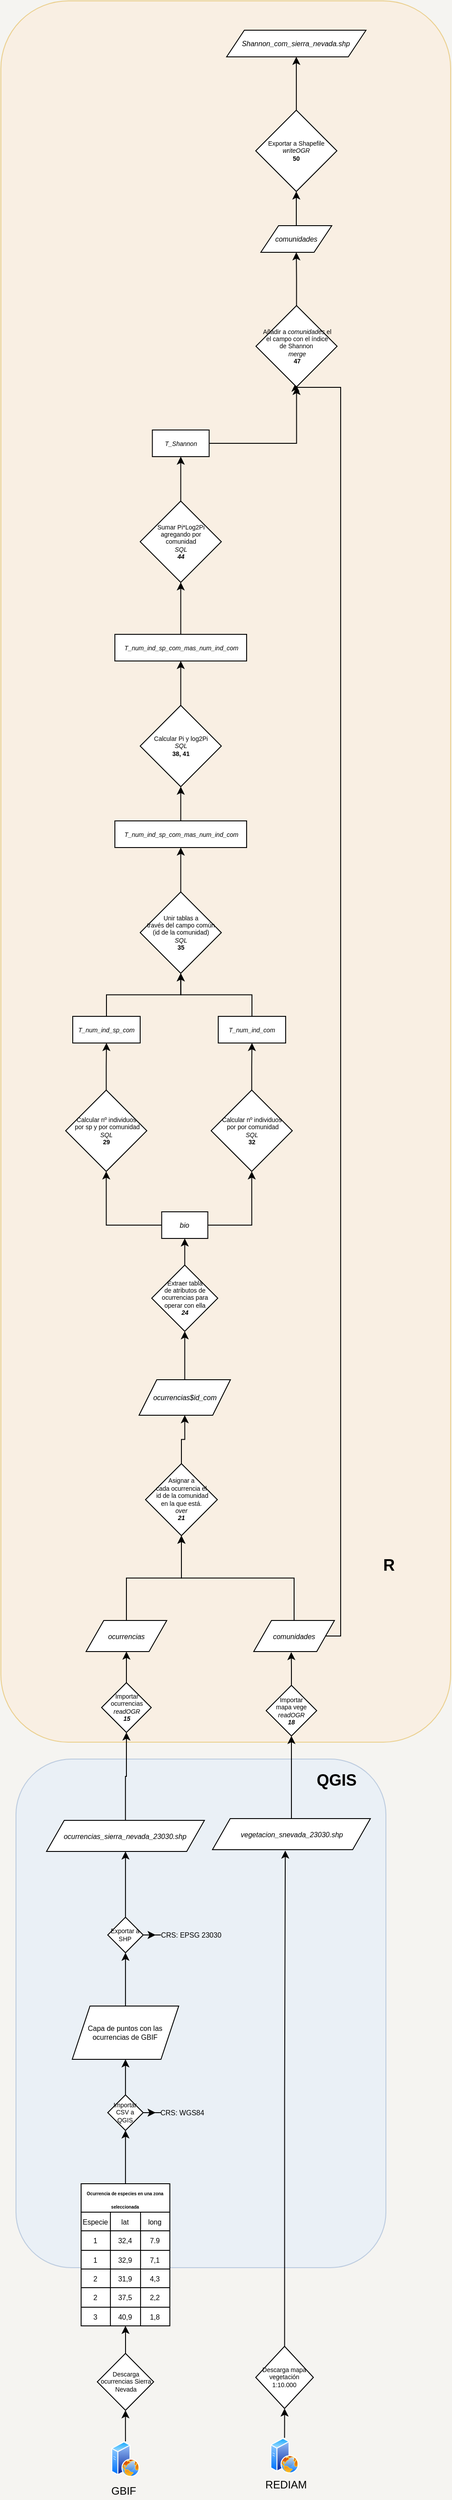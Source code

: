 <mxfile version="15.4.0" type="device"><diagram id="Jit6ATI7Qt1ZiND9DbnM" name="Page-1"><mxGraphModel dx="2600" dy="4480" grid="0" gridSize="10" guides="1" tooltips="1" connect="1" arrows="1" fold="1" page="0" pageScale="1" pageWidth="827" pageHeight="1169" background="#F5F4F1" math="0" shadow="0"><root><mxCell id="0"/><mxCell id="1" parent="0"/><mxCell id="W3SlVdfrZyyok9W8B5x4-67" value="" style="rounded=1;whiteSpace=wrap;html=1;fontSize=8;opacity=40;fillColor=#dae8fc;strokeColor=#6c8ebf;" parent="1" vertex="1"><mxGeometry x="1174" y="-4" width="417" height="572.5" as="geometry"/></mxCell><mxCell id="W3SlVdfrZyyok9W8B5x4-66" value="" style="rounded=1;whiteSpace=wrap;html=1;fontSize=8;fillColor=#ffe6cc;strokeColor=#d79b00;opacity=40;" parent="1" vertex="1"><mxGeometry x="1157" y="-1983" width="507" height="1960" as="geometry"/></mxCell><mxCell id="2_f8lwy6tJqQZ87SBYRz-4" style="edgeStyle=orthogonalEdgeStyle;rounded=0;orthogonalLoop=1;jettySize=auto;html=1;entryX=0.5;entryY=1;entryDx=0;entryDy=0;fontSize=7;" parent="1" source="2_f8lwy6tJqQZ87SBYRz-5" target="2_f8lwy6tJqQZ87SBYRz-7" edge="1"><mxGeometry relative="1" as="geometry"/></mxCell><mxCell id="2_f8lwy6tJqQZ87SBYRz-5" value="" style="aspect=fixed;perimeter=ellipsePerimeter;html=1;align=center;shadow=0;dashed=0;spacingTop=3;image;image=img/lib/active_directory/web_server.svg;fontSize=7;" parent="1" vertex="1"><mxGeometry x="1281.44" y="764" width="32" height="40" as="geometry"/></mxCell><mxCell id="2_f8lwy6tJqQZ87SBYRz-75" style="edgeStyle=orthogonalEdgeStyle;rounded=0;orthogonalLoop=1;jettySize=auto;html=1;fontSize=8;" parent="1" source="2_f8lwy6tJqQZ87SBYRz-7" target="2_f8lwy6tJqQZ87SBYRz-47" edge="1"><mxGeometry relative="1" as="geometry"/></mxCell><mxCell id="2_f8lwy6tJqQZ87SBYRz-7" value="Descarga ocurrencias Sierra Nevada" style="rhombus;whiteSpace=wrap;html=1;fontSize=7;" parent="1" vertex="1"><mxGeometry x="1265.66" y="665" width="63.56" height="64" as="geometry"/></mxCell><mxCell id="2_f8lwy6tJqQZ87SBYRz-76" value="" style="group" parent="1" vertex="1" connectable="0"><mxGeometry x="1237.44" y="474" width="120" height="160" as="geometry"/></mxCell><mxCell id="2_f8lwy6tJqQZ87SBYRz-32" value="" style="shape=partialRectangle;html=1;whiteSpace=wrap;connectable=0;fillColor=none;top=0;left=0;bottom=0;right=0;overflow=hidden;strokeColor=#000000;" parent="2_f8lwy6tJqQZ87SBYRz-76" vertex="1"><mxGeometry y="80" width="60" height="40" as="geometry"/></mxCell><mxCell id="2_f8lwy6tJqQZ87SBYRz-33" value="" style="shape=partialRectangle;html=1;whiteSpace=wrap;connectable=0;fillColor=none;top=0;left=0;bottom=0;right=0;overflow=hidden;strokeColor=#000000;" parent="2_f8lwy6tJqQZ87SBYRz-76" vertex="1"><mxGeometry x="60" y="80" width="60" height="40" as="geometry"/></mxCell><mxCell id="2_f8lwy6tJqQZ87SBYRz-47" value="" style="shape=table;html=1;whiteSpace=wrap;startSize=0;container=1;collapsible=0;childLayout=tableLayout;fontSize=7;" parent="2_f8lwy6tJqQZ87SBYRz-76" vertex="1"><mxGeometry x="10" y="32" width="100" height="128" as="geometry"/></mxCell><mxCell id="2_f8lwy6tJqQZ87SBYRz-48" value="" style="shape=partialRectangle;html=1;whiteSpace=wrap;collapsible=0;dropTarget=0;pointerEvents=0;fillColor=none;top=0;left=0;bottom=0;right=0;points=[[0,0.5],[1,0.5]];portConstraint=eastwest;" parent="2_f8lwy6tJqQZ87SBYRz-47" vertex="1"><mxGeometry width="100" height="21" as="geometry"/></mxCell><mxCell id="2_f8lwy6tJqQZ87SBYRz-49" value="Especie" style="shape=partialRectangle;html=1;whiteSpace=wrap;connectable=0;overflow=hidden;fillColor=none;top=0;left=0;bottom=0;right=0;fontSize=8;" parent="2_f8lwy6tJqQZ87SBYRz-48" vertex="1"><mxGeometry width="33" height="21" as="geometry"/></mxCell><mxCell id="2_f8lwy6tJqQZ87SBYRz-50" value="lat" style="shape=partialRectangle;html=1;whiteSpace=wrap;connectable=0;overflow=hidden;fillColor=none;top=0;left=0;bottom=0;right=0;fontSize=8;" parent="2_f8lwy6tJqQZ87SBYRz-48" vertex="1"><mxGeometry x="33" width="34" height="21" as="geometry"/></mxCell><mxCell id="2_f8lwy6tJqQZ87SBYRz-51" value="long" style="shape=partialRectangle;html=1;whiteSpace=wrap;connectable=0;overflow=hidden;fillColor=none;top=0;left=0;bottom=0;right=0;fontSize=8;" parent="2_f8lwy6tJqQZ87SBYRz-48" vertex="1"><mxGeometry x="67" width="33" height="21" as="geometry"/></mxCell><mxCell id="2_f8lwy6tJqQZ87SBYRz-52" value="" style="shape=partialRectangle;html=1;whiteSpace=wrap;collapsible=0;dropTarget=0;pointerEvents=0;fillColor=none;top=0;left=0;bottom=0;right=0;points=[[0,0.5],[1,0.5]];portConstraint=eastwest;" parent="2_f8lwy6tJqQZ87SBYRz-47" vertex="1"><mxGeometry y="21" width="100" height="22" as="geometry"/></mxCell><mxCell id="2_f8lwy6tJqQZ87SBYRz-53" value="1" style="shape=partialRectangle;html=1;whiteSpace=wrap;connectable=0;overflow=hidden;fillColor=none;top=0;left=0;bottom=0;right=0;fontSize=8;" parent="2_f8lwy6tJqQZ87SBYRz-52" vertex="1"><mxGeometry width="33" height="22" as="geometry"/></mxCell><mxCell id="2_f8lwy6tJqQZ87SBYRz-54" value="32,4" style="shape=partialRectangle;html=1;whiteSpace=wrap;connectable=0;overflow=hidden;fillColor=none;top=0;left=0;bottom=0;right=0;fontSize=8;" parent="2_f8lwy6tJqQZ87SBYRz-52" vertex="1"><mxGeometry x="33" width="34" height="22" as="geometry"/></mxCell><mxCell id="2_f8lwy6tJqQZ87SBYRz-55" value="7.9" style="shape=partialRectangle;html=1;whiteSpace=wrap;connectable=0;overflow=hidden;fillColor=none;top=0;left=0;bottom=0;right=0;fontSize=8;" parent="2_f8lwy6tJqQZ87SBYRz-52" vertex="1"><mxGeometry x="67" width="33" height="22" as="geometry"/></mxCell><mxCell id="2_f8lwy6tJqQZ87SBYRz-56" value="" style="shape=partialRectangle;html=1;whiteSpace=wrap;collapsible=0;dropTarget=0;pointerEvents=0;fillColor=none;top=0;left=0;bottom=0;right=0;points=[[0,0.5],[1,0.5]];portConstraint=eastwest;" parent="2_f8lwy6tJqQZ87SBYRz-47" vertex="1"><mxGeometry y="43" width="100" height="21" as="geometry"/></mxCell><mxCell id="2_f8lwy6tJqQZ87SBYRz-57" value="1" style="shape=partialRectangle;html=1;whiteSpace=wrap;connectable=0;overflow=hidden;fillColor=none;top=0;left=0;bottom=0;right=0;fontSize=8;" parent="2_f8lwy6tJqQZ87SBYRz-56" vertex="1"><mxGeometry width="33" height="21" as="geometry"/></mxCell><mxCell id="2_f8lwy6tJqQZ87SBYRz-58" value="32,9" style="shape=partialRectangle;html=1;whiteSpace=wrap;connectable=0;overflow=hidden;fillColor=none;top=0;left=0;bottom=0;right=0;fontSize=8;" parent="2_f8lwy6tJqQZ87SBYRz-56" vertex="1"><mxGeometry x="33" width="34" height="21" as="geometry"/></mxCell><mxCell id="2_f8lwy6tJqQZ87SBYRz-59" value="7,1" style="shape=partialRectangle;html=1;whiteSpace=wrap;connectable=0;overflow=hidden;fillColor=none;top=0;left=0;bottom=0;right=0;fontSize=8;" parent="2_f8lwy6tJqQZ87SBYRz-56" vertex="1"><mxGeometry x="67" width="33" height="21" as="geometry"/></mxCell><mxCell id="2_f8lwy6tJqQZ87SBYRz-60" value="" style="shape=partialRectangle;html=1;whiteSpace=wrap;collapsible=0;dropTarget=0;pointerEvents=0;fillColor=none;top=0;left=0;bottom=0;right=0;points=[[0,0.5],[1,0.5]];portConstraint=eastwest;" parent="2_f8lwy6tJqQZ87SBYRz-47" vertex="1"><mxGeometry y="64" width="100" height="21" as="geometry"/></mxCell><mxCell id="2_f8lwy6tJqQZ87SBYRz-61" value="2" style="shape=partialRectangle;html=1;whiteSpace=wrap;connectable=0;overflow=hidden;fillColor=none;top=0;left=0;bottom=0;right=0;fontSize=8;" parent="2_f8lwy6tJqQZ87SBYRz-60" vertex="1"><mxGeometry width="33" height="21" as="geometry"/></mxCell><mxCell id="2_f8lwy6tJqQZ87SBYRz-62" value="31,9" style="shape=partialRectangle;html=1;whiteSpace=wrap;connectable=0;overflow=hidden;fillColor=none;top=0;left=0;bottom=0;right=0;fontSize=8;" parent="2_f8lwy6tJqQZ87SBYRz-60" vertex="1"><mxGeometry x="33" width="34" height="21" as="geometry"/></mxCell><mxCell id="2_f8lwy6tJqQZ87SBYRz-63" value="4,3" style="shape=partialRectangle;html=1;whiteSpace=wrap;connectable=0;overflow=hidden;fillColor=none;top=0;left=0;bottom=0;right=0;fontSize=8;" parent="2_f8lwy6tJqQZ87SBYRz-60" vertex="1"><mxGeometry x="67" width="33" height="21" as="geometry"/></mxCell><mxCell id="2_f8lwy6tJqQZ87SBYRz-64" value="" style="shape=partialRectangle;html=1;whiteSpace=wrap;collapsible=0;dropTarget=0;pointerEvents=0;fillColor=none;top=0;left=0;bottom=0;right=0;points=[[0,0.5],[1,0.5]];portConstraint=eastwest;" parent="2_f8lwy6tJqQZ87SBYRz-47" vertex="1"><mxGeometry y="85" width="100" height="22" as="geometry"/></mxCell><mxCell id="2_f8lwy6tJqQZ87SBYRz-65" value="2" style="shape=partialRectangle;html=1;whiteSpace=wrap;connectable=0;overflow=hidden;fillColor=none;top=0;left=0;bottom=0;right=0;fontSize=8;" parent="2_f8lwy6tJqQZ87SBYRz-64" vertex="1"><mxGeometry width="33" height="22" as="geometry"/></mxCell><mxCell id="2_f8lwy6tJqQZ87SBYRz-66" value="37,5" style="shape=partialRectangle;html=1;whiteSpace=wrap;connectable=0;overflow=hidden;fillColor=none;top=0;left=0;bottom=0;right=0;fontSize=8;" parent="2_f8lwy6tJqQZ87SBYRz-64" vertex="1"><mxGeometry x="33" width="34" height="22" as="geometry"/></mxCell><mxCell id="2_f8lwy6tJqQZ87SBYRz-67" value="2,2" style="shape=partialRectangle;html=1;whiteSpace=wrap;connectable=0;overflow=hidden;fillColor=none;top=0;left=0;bottom=0;right=0;fontSize=8;" parent="2_f8lwy6tJqQZ87SBYRz-64" vertex="1"><mxGeometry x="67" width="33" height="22" as="geometry"/></mxCell><mxCell id="2_f8lwy6tJqQZ87SBYRz-68" value="" style="shape=partialRectangle;html=1;whiteSpace=wrap;collapsible=0;dropTarget=0;pointerEvents=0;fillColor=none;top=0;left=0;bottom=0;right=0;points=[[0,0.5],[1,0.5]];portConstraint=eastwest;" parent="2_f8lwy6tJqQZ87SBYRz-47" vertex="1"><mxGeometry y="107" width="100" height="21" as="geometry"/></mxCell><mxCell id="2_f8lwy6tJqQZ87SBYRz-69" value="3" style="shape=partialRectangle;html=1;whiteSpace=wrap;connectable=0;overflow=hidden;fillColor=none;top=0;left=0;bottom=0;right=0;fontSize=8;" parent="2_f8lwy6tJqQZ87SBYRz-68" vertex="1"><mxGeometry width="33" height="21" as="geometry"/></mxCell><mxCell id="2_f8lwy6tJqQZ87SBYRz-70" value="40,9" style="shape=partialRectangle;html=1;whiteSpace=wrap;connectable=0;overflow=hidden;fillColor=none;top=0;left=0;bottom=0;right=0;fontSize=8;" parent="2_f8lwy6tJqQZ87SBYRz-68" vertex="1"><mxGeometry x="33" width="34" height="21" as="geometry"/></mxCell><mxCell id="2_f8lwy6tJqQZ87SBYRz-71" value="1,8" style="shape=partialRectangle;html=1;whiteSpace=wrap;connectable=0;overflow=hidden;fillColor=none;top=0;left=0;bottom=0;right=0;fontSize=8;" parent="2_f8lwy6tJqQZ87SBYRz-68" vertex="1"><mxGeometry x="67" width="33" height="21" as="geometry"/></mxCell><mxCell id="2_f8lwy6tJqQZ87SBYRz-72" value="&lt;font style=&quot;font-size: 5px&quot;&gt;Ocurrencia de especies en una zona seleccionada&lt;/font&gt;" style="rounded=0;whiteSpace=wrap;html=1;strokeColor=#000000;fontStyle=1" parent="2_f8lwy6tJqQZ87SBYRz-76" vertex="1"><mxGeometry x="10" width="100" height="32" as="geometry"/></mxCell><mxCell id="2_f8lwy6tJqQZ87SBYRz-80" style="edgeStyle=orthogonalEdgeStyle;rounded=0;orthogonalLoop=1;jettySize=auto;html=1;exitX=0.5;exitY=0;exitDx=0;exitDy=0;entryX=0.5;entryY=1;entryDx=0;entryDy=0;fontSize=8;" parent="1" source="2_f8lwy6tJqQZ87SBYRz-77" target="2_f8lwy6tJqQZ87SBYRz-79" edge="1"><mxGeometry relative="1" as="geometry"/></mxCell><mxCell id="2_f8lwy6tJqQZ87SBYRz-84" style="edgeStyle=orthogonalEdgeStyle;rounded=0;orthogonalLoop=1;jettySize=auto;html=1;fontSize=8;" parent="1" source="2_f8lwy6tJqQZ87SBYRz-77" target="2_f8lwy6tJqQZ87SBYRz-82" edge="1"><mxGeometry relative="1" as="geometry"/></mxCell><mxCell id="2_f8lwy6tJqQZ87SBYRz-77" value="Importar CSV a QGIS" style="rhombus;whiteSpace=wrap;html=1;fontSize=7;" parent="1" vertex="1"><mxGeometry x="1277.44" y="374" width="40" height="40" as="geometry"/></mxCell><mxCell id="2_f8lwy6tJqQZ87SBYRz-78" style="edgeStyle=orthogonalEdgeStyle;rounded=0;orthogonalLoop=1;jettySize=auto;html=1;entryX=0.5;entryY=1;entryDx=0;entryDy=0;fontSize=8;" parent="1" source="2_f8lwy6tJqQZ87SBYRz-72" target="2_f8lwy6tJqQZ87SBYRz-77" edge="1"><mxGeometry relative="1" as="geometry"/></mxCell><mxCell id="2_f8lwy6tJqQZ87SBYRz-86" style="edgeStyle=orthogonalEdgeStyle;rounded=0;orthogonalLoop=1;jettySize=auto;html=1;exitX=0.5;exitY=0;exitDx=0;exitDy=0;entryX=0.5;entryY=1;entryDx=0;entryDy=0;fontSize=8;" parent="1" source="2_f8lwy6tJqQZ87SBYRz-79" target="2_f8lwy6tJqQZ87SBYRz-85" edge="1"><mxGeometry relative="1" as="geometry"/></mxCell><mxCell id="2_f8lwy6tJqQZ87SBYRz-79" value="Capa de puntos con las ocurrencias de GBIF" style="shape=parallelogram;perimeter=parallelogramPerimeter;whiteSpace=wrap;html=1;fixedSize=1;strokeColor=#000000;fontSize=8;" parent="1" vertex="1"><mxGeometry x="1237.44" y="274" width="120" height="60" as="geometry"/></mxCell><mxCell id="2_f8lwy6tJqQZ87SBYRz-82" value="CRS: WGS84" style="text;html=1;align=center;verticalAlign=middle;resizable=0;points=[];autosize=1;fontSize=8;" parent="1" vertex="1"><mxGeometry x="1331.44" y="384" width="60" height="20" as="geometry"/></mxCell><mxCell id="2_f8lwy6tJqQZ87SBYRz-88" style="edgeStyle=orthogonalEdgeStyle;rounded=0;orthogonalLoop=1;jettySize=auto;html=1;fontSize=8;" parent="1" source="2_f8lwy6tJqQZ87SBYRz-85" target="2_f8lwy6tJqQZ87SBYRz-87" edge="1"><mxGeometry relative="1" as="geometry"/></mxCell><mxCell id="W3SlVdfrZyyok9W8B5x4-6" style="edgeStyle=orthogonalEdgeStyle;rounded=0;orthogonalLoop=1;jettySize=auto;html=1;" parent="1" source="2_f8lwy6tJqQZ87SBYRz-85" target="W3SlVdfrZyyok9W8B5x4-65" edge="1"><mxGeometry relative="1" as="geometry"/></mxCell><mxCell id="2_f8lwy6tJqQZ87SBYRz-85" value="Exportar a SHP" style="rhombus;whiteSpace=wrap;html=1;fontSize=7;" parent="1" vertex="1"><mxGeometry x="1277.44" y="174" width="40" height="40" as="geometry"/></mxCell><mxCell id="2_f8lwy6tJqQZ87SBYRz-87" value="CRS: EPSG 23030" style="text;html=1;align=center;verticalAlign=middle;resizable=0;points=[];autosize=1;fontSize=8;" parent="1" vertex="1"><mxGeometry x="1331.44" y="184" width="80" height="20" as="geometry"/></mxCell><mxCell id="W3SlVdfrZyyok9W8B5x4-13" style="edgeStyle=orthogonalEdgeStyle;rounded=0;orthogonalLoop=1;jettySize=auto;html=1;entryX=0.5;entryY=1;entryDx=0;entryDy=0;fontSize=8;" parent="1" source="W3SlVdfrZyyok9W8B5x4-11" target="W3SlVdfrZyyok9W8B5x4-61" edge="1"><mxGeometry relative="1" as="geometry"/></mxCell><mxCell id="W3SlVdfrZyyok9W8B5x4-11" value="Importar ocurrencias&lt;br&gt;&lt;i&gt;readOGR&lt;br&gt;&lt;b&gt;15&lt;/b&gt;&lt;br&gt;&lt;/i&gt;" style="rhombus;whiteSpace=wrap;html=1;fontSize=7;" parent="1" vertex="1"><mxGeometry x="1270.5" y="-90" width="56" height="56" as="geometry"/></mxCell><mxCell id="W3SlVdfrZyyok9W8B5x4-20" style="edgeStyle=orthogonalEdgeStyle;rounded=0;orthogonalLoop=1;jettySize=auto;html=1;fontSize=8;exitX=0.5;exitY=0;exitDx=0;exitDy=0;" parent="1" source="W3SlVdfrZyyok9W8B5x4-61" target="W3SlVdfrZyyok9W8B5x4-19" edge="1"><mxGeometry relative="1" as="geometry"/></mxCell><mxCell id="W3SlVdfrZyyok9W8B5x4-15" style="edgeStyle=orthogonalEdgeStyle;rounded=0;orthogonalLoop=1;jettySize=auto;html=1;entryX=0.465;entryY=1.017;entryDx=0;entryDy=0;fontSize=8;entryPerimeter=0;" parent="1" source="W3SlVdfrZyyok9W8B5x4-16" target="W3SlVdfrZyyok9W8B5x4-62" edge="1"><mxGeometry relative="1" as="geometry"/></mxCell><mxCell id="W3SlVdfrZyyok9W8B5x4-16" value="Importar&lt;br&gt;mapa vege&lt;br&gt;&lt;i&gt;readOGR&lt;br&gt;&lt;b&gt;18&lt;/b&gt;&lt;br&gt;&lt;/i&gt;" style="rhombus;whiteSpace=wrap;html=1;fontSize=7;" parent="1" vertex="1"><mxGeometry x="1456" y="-87" width="57" height="57" as="geometry"/></mxCell><mxCell id="W3SlVdfrZyyok9W8B5x4-21" style="edgeStyle=orthogonalEdgeStyle;rounded=0;orthogonalLoop=1;jettySize=auto;html=1;fontSize=8;exitX=0.5;exitY=0;exitDx=0;exitDy=0;" parent="1" source="W3SlVdfrZyyok9W8B5x4-62" target="W3SlVdfrZyyok9W8B5x4-19" edge="1"><mxGeometry relative="1" as="geometry"/></mxCell><mxCell id="W3SlVdfrZyyok9W8B5x4-52" style="edgeStyle=orthogonalEdgeStyle;rounded=0;orthogonalLoop=1;jettySize=auto;html=1;fontSize=8;entryX=0.486;entryY=0.96;entryDx=0;entryDy=0;entryPerimeter=0;exitX=1;exitY=0.5;exitDx=0;exitDy=0;" parent="1" source="W3SlVdfrZyyok9W8B5x4-62" target="W3SlVdfrZyyok9W8B5x4-50" edge="1"><mxGeometry relative="1" as="geometry"><Array as="points"><mxPoint x="1540" y="-142"/><mxPoint x="1540" y="-1548"/><mxPoint x="1489" y="-1548"/></Array><mxPoint x="1651" y="-143" as="sourcePoint"/><mxPoint x="1564" y="-1548" as="targetPoint"/></mxGeometry></mxCell><mxCell id="W3SlVdfrZyyok9W8B5x4-23" style="edgeStyle=orthogonalEdgeStyle;rounded=0;orthogonalLoop=1;jettySize=auto;html=1;entryX=0.5;entryY=1;entryDx=0;entryDy=0;fontSize=8;" parent="1" source="W3SlVdfrZyyok9W8B5x4-19" target="W3SlVdfrZyyok9W8B5x4-60" edge="1"><mxGeometry relative="1" as="geometry"/></mxCell><mxCell id="W3SlVdfrZyyok9W8B5x4-19" value="Asignar a &lt;br&gt;cada ocurrencia el&lt;br&gt;&amp;nbsp;id de la comunidad&lt;br&gt;en la que está.&lt;br&gt;&lt;i&gt;over&lt;br&gt;&lt;b&gt;21&lt;/b&gt;&lt;br&gt;&lt;/i&gt;" style="rhombus;whiteSpace=wrap;html=1;fontSize=7;" parent="1" vertex="1"><mxGeometry x="1320" y="-336.5" width="81" height="81" as="geometry"/></mxCell><mxCell id="W3SlVdfrZyyok9W8B5x4-25" style="edgeStyle=orthogonalEdgeStyle;rounded=0;orthogonalLoop=1;jettySize=auto;html=1;entryX=0.5;entryY=1;entryDx=0;entryDy=0;fontSize=8;exitX=0.5;exitY=0;exitDx=0;exitDy=0;" parent="1" source="W3SlVdfrZyyok9W8B5x4-60" target="W3SlVdfrZyyok9W8B5x4-24" edge="1"><mxGeometry relative="1" as="geometry"/></mxCell><mxCell id="W3SlVdfrZyyok9W8B5x4-27" style="edgeStyle=orthogonalEdgeStyle;rounded=0;orthogonalLoop=1;jettySize=auto;html=1;entryX=0.5;entryY=1;entryDx=0;entryDy=0;fontSize=8;" parent="1" source="W3SlVdfrZyyok9W8B5x4-24" target="W3SlVdfrZyyok9W8B5x4-26" edge="1"><mxGeometry relative="1" as="geometry"/></mxCell><mxCell id="W3SlVdfrZyyok9W8B5x4-24" value="Extraer tabla&lt;br&gt;de atributos de ocurrencias para operar con ella&lt;br&gt;&lt;b&gt;&lt;i&gt;24&lt;/i&gt;&lt;/b&gt;" style="rhombus;whiteSpace=wrap;html=1;fontSize=7;" parent="1" vertex="1"><mxGeometry x="1327" y="-560" width="74.5" height="74.5" as="geometry"/></mxCell><mxCell id="W3SlVdfrZyyok9W8B5x4-29" style="edgeStyle=orthogonalEdgeStyle;rounded=0;orthogonalLoop=1;jettySize=auto;html=1;entryX=0.5;entryY=1;entryDx=0;entryDy=0;fontSize=8;" parent="1" source="W3SlVdfrZyyok9W8B5x4-26" target="W3SlVdfrZyyok9W8B5x4-28" edge="1"><mxGeometry relative="1" as="geometry"/></mxCell><mxCell id="W3SlVdfrZyyok9W8B5x4-35" style="edgeStyle=orthogonalEdgeStyle;rounded=0;orthogonalLoop=1;jettySize=auto;html=1;entryX=0.5;entryY=1;entryDx=0;entryDy=0;fontSize=8;" parent="1" source="W3SlVdfrZyyok9W8B5x4-26" target="W3SlVdfrZyyok9W8B5x4-33" edge="1"><mxGeometry relative="1" as="geometry"/></mxCell><mxCell id="W3SlVdfrZyyok9W8B5x4-26" value="bio" style="rounded=0;whiteSpace=wrap;html=1;fontSize=8;fontStyle=2" parent="1" vertex="1"><mxGeometry x="1338.25" y="-620" width="52" height="30" as="geometry"/></mxCell><mxCell id="W3SlVdfrZyyok9W8B5x4-31" style="edgeStyle=orthogonalEdgeStyle;rounded=0;orthogonalLoop=1;jettySize=auto;html=1;entryX=0.5;entryY=1;entryDx=0;entryDy=0;fontSize=8;" parent="1" source="W3SlVdfrZyyok9W8B5x4-28" target="W3SlVdfrZyyok9W8B5x4-30" edge="1"><mxGeometry relative="1" as="geometry"/></mxCell><mxCell id="W3SlVdfrZyyok9W8B5x4-28" value="Calcular nº individuos&lt;br&gt;&amp;nbsp;por sp y por comunidad&lt;br&gt;&lt;i&gt;SQL&lt;br&gt;&lt;/i&gt;&lt;b&gt;29&lt;/b&gt;&lt;span style=&quot;color: rgba(0 , 0 , 0 , 0) ; font-family: monospace ; font-size: 0px&quot;&gt;xGraphModel%3E%3Croot%3E%3CmxCell%20id%3D%220%22%2F%3E%3CmxCell%20id%3D%221%22%20parent%3D%220%22%2F%3E%3CmxCell%20id%3D%222%22%20value%3D%22Extraer%20tabla%20de%20atributos%20de%20ocurrencias%20para%20operar%20con%20ella%22%20style%3D%22rhombus%3BwhiteSpace%3Dwrap%3Bhtml%3D1%3BfontSize%3D7%3B%22%20vertex%3D%221%22%20parent%3D%221%22%3E%3CmxGeometry%20x%3D%221327%22%20y%3D%22-560%22%20width%3D%2274.5%22%20height%3D%2274.5%22%20as%3D%22geometry%22%2F%3E%3C%2FmxCell%3E%3C%2Froot%3E%3C%2FmxGraphModel%3E&lt;/span&gt;" style="rhombus;whiteSpace=wrap;html=1;fontSize=7;" parent="1" vertex="1"><mxGeometry x="1230" y="-757" width="91.5" height="91.5" as="geometry"/></mxCell><mxCell id="W3SlVdfrZyyok9W8B5x4-38" style="edgeStyle=orthogonalEdgeStyle;rounded=0;orthogonalLoop=1;jettySize=auto;html=1;entryX=0.5;entryY=1;entryDx=0;entryDy=0;fontSize=8;" parent="1" source="W3SlVdfrZyyok9W8B5x4-30" target="W3SlVdfrZyyok9W8B5x4-36" edge="1"><mxGeometry relative="1" as="geometry"/></mxCell><mxCell id="W3SlVdfrZyyok9W8B5x4-30" value="&lt;i style=&quot;font-size: 7px&quot;&gt;T_num_ind_sp_com&lt;/i&gt;" style="rounded=0;whiteSpace=wrap;html=1;fontSize=8;" parent="1" vertex="1"><mxGeometry x="1238" y="-840" width="76" height="30" as="geometry"/></mxCell><mxCell id="W3SlVdfrZyyok9W8B5x4-32" style="edgeStyle=orthogonalEdgeStyle;rounded=0;orthogonalLoop=1;jettySize=auto;html=1;entryX=0.5;entryY=1;entryDx=0;entryDy=0;fontSize=8;" parent="1" source="W3SlVdfrZyyok9W8B5x4-33" target="W3SlVdfrZyyok9W8B5x4-34" edge="1"><mxGeometry relative="1" as="geometry"/></mxCell><mxCell id="W3SlVdfrZyyok9W8B5x4-33" value="Calcular nº individuos&lt;br&gt;&amp;nbsp;por por comunidad&lt;br&gt;&lt;i&gt;SQL&lt;br&gt;&lt;/i&gt;&lt;b&gt;32&lt;/b&gt;&lt;span style=&quot;color: rgba(0 , 0 , 0 , 0) ; font-family: monospace ; font-size: 0px&quot;&gt;mxGraphModel%3E%3Croot%3E%3CmxCell%20id%3D%220%22%2F%3E%3CmxCell%20id%3D%221%22%20parent%3D%220%22%2F%3E%3CmxCell%20id%3D%222%22%20value%3D%22Extraer%20tabla%20de%20atributos%20de%20ocurrencias%20para%20operar%20con%20ella%22%20style%3D%22rhombus%3BwhiteSpace%3Dwrap%3Bhtml%3D1%3BfontSize%3D7%3B%22%20vertex%3D%221%22%20parent%3D%221%22%3E%3CmxGeometry%20x%3D%221327%22%20y%3D%22-560%22%20width%3D%2274.5%22%20height%3D%2274.5%22%20as%3D%22geometry%22%2F%3E%3C%2FmxCell%3E%3C%2Froot%3E%3C%2FmxGraphModel%3E&lt;/span&gt;" style="rhombus;whiteSpace=wrap;html=1;fontSize=7;" parent="1" vertex="1"><mxGeometry x="1394" y="-757" width="91.5" height="91.5" as="geometry"/></mxCell><mxCell id="W3SlVdfrZyyok9W8B5x4-39" style="edgeStyle=orthogonalEdgeStyle;rounded=0;orthogonalLoop=1;jettySize=auto;html=1;entryX=0.5;entryY=1;entryDx=0;entryDy=0;fontSize=8;" parent="1" source="W3SlVdfrZyyok9W8B5x4-34" target="W3SlVdfrZyyok9W8B5x4-36" edge="1"><mxGeometry relative="1" as="geometry"/></mxCell><mxCell id="W3SlVdfrZyyok9W8B5x4-34" value="&lt;i style=&quot;font-size: 7px&quot;&gt;T_num_ind_com&lt;/i&gt;" style="rounded=0;whiteSpace=wrap;html=1;fontSize=8;" parent="1" vertex="1"><mxGeometry x="1402" y="-840" width="76" height="30" as="geometry"/></mxCell><mxCell id="W3SlVdfrZyyok9W8B5x4-41" style="edgeStyle=orthogonalEdgeStyle;rounded=0;orthogonalLoop=1;jettySize=auto;html=1;entryX=0.5;entryY=1;entryDx=0;entryDy=0;fontSize=8;" parent="1" source="W3SlVdfrZyyok9W8B5x4-36" target="W3SlVdfrZyyok9W8B5x4-40" edge="1"><mxGeometry relative="1" as="geometry"/></mxCell><mxCell id="W3SlVdfrZyyok9W8B5x4-36" value="Unir tablas a&lt;br&gt;través del campo común&lt;br&gt;(id de la comunidad)&lt;br&gt;&lt;i&gt;SQL&lt;br&gt;&lt;/i&gt;&lt;b&gt;35&lt;/b&gt;" style="rhombus;whiteSpace=wrap;html=1;fontSize=7;" parent="1" vertex="1"><mxGeometry x="1314" y="-980" width="91.5" height="91.5" as="geometry"/></mxCell><mxCell id="W3SlVdfrZyyok9W8B5x4-43" style="edgeStyle=orthogonalEdgeStyle;rounded=0;orthogonalLoop=1;jettySize=auto;html=1;entryX=0.5;entryY=1;entryDx=0;entryDy=0;fontSize=8;" parent="1" source="W3SlVdfrZyyok9W8B5x4-40" target="W3SlVdfrZyyok9W8B5x4-42" edge="1"><mxGeometry relative="1" as="geometry"/></mxCell><mxCell id="W3SlVdfrZyyok9W8B5x4-40" value="&lt;span style=&quot;font-size: 7px&quot;&gt;&lt;i&gt;T_num_ind_sp_com_mas_num_ind_com&lt;/i&gt;&lt;/span&gt;" style="rounded=0;whiteSpace=wrap;html=1;fontSize=8;" parent="1" vertex="1"><mxGeometry x="1285.5" y="-1060" width="148.5" height="30" as="geometry"/></mxCell><mxCell id="W3SlVdfrZyyok9W8B5x4-45" style="edgeStyle=orthogonalEdgeStyle;rounded=0;orthogonalLoop=1;jettySize=auto;html=1;entryX=0.5;entryY=1;entryDx=0;entryDy=0;fontSize=8;" parent="1" source="W3SlVdfrZyyok9W8B5x4-42" target="W3SlVdfrZyyok9W8B5x4-44" edge="1"><mxGeometry relative="1" as="geometry"/></mxCell><mxCell id="W3SlVdfrZyyok9W8B5x4-42" value="Calcular Pi y log2Pi&lt;br&gt;&lt;i&gt;SQL&lt;br&gt;&lt;/i&gt;&lt;b&gt;38, 41&lt;/b&gt;" style="rhombus;whiteSpace=wrap;html=1;fontSize=7;" parent="1" vertex="1"><mxGeometry x="1314" y="-1190" width="91.5" height="91.5" as="geometry"/></mxCell><mxCell id="W3SlVdfrZyyok9W8B5x4-47" style="edgeStyle=orthogonalEdgeStyle;rounded=0;orthogonalLoop=1;jettySize=auto;html=1;entryX=0.5;entryY=1;entryDx=0;entryDy=0;fontSize=8;" parent="1" source="W3SlVdfrZyyok9W8B5x4-44" target="W3SlVdfrZyyok9W8B5x4-46" edge="1"><mxGeometry relative="1" as="geometry"/></mxCell><mxCell id="W3SlVdfrZyyok9W8B5x4-44" value="&lt;span style=&quot;font-size: 7px&quot;&gt;&lt;i&gt;T_num_ind_sp_com_mas_num_ind_com&lt;/i&gt;&lt;/span&gt;" style="rounded=0;whiteSpace=wrap;html=1;fontSize=8;" parent="1" vertex="1"><mxGeometry x="1285.5" y="-1270" width="148.5" height="30" as="geometry"/></mxCell><mxCell id="W3SlVdfrZyyok9W8B5x4-49" style="edgeStyle=orthogonalEdgeStyle;rounded=0;orthogonalLoop=1;jettySize=auto;html=1;entryX=0.5;entryY=1;entryDx=0;entryDy=0;fontSize=8;" parent="1" source="W3SlVdfrZyyok9W8B5x4-46" target="W3SlVdfrZyyok9W8B5x4-48" edge="1"><mxGeometry relative="1" as="geometry"/></mxCell><mxCell id="W3SlVdfrZyyok9W8B5x4-46" value="Sumar Pi*Log2Pi &lt;br&gt;agregando por&lt;br&gt;comunidad&lt;br&gt;&lt;i&gt;SQL&lt;br&gt;&lt;/i&gt;&lt;b&gt;&lt;i&gt;44&lt;/i&gt;&lt;/b&gt;" style="rhombus;whiteSpace=wrap;html=1;fontSize=7;" parent="1" vertex="1"><mxGeometry x="1314" y="-1420" width="91.5" height="91.5" as="geometry"/></mxCell><mxCell id="W3SlVdfrZyyok9W8B5x4-51" style="edgeStyle=orthogonalEdgeStyle;rounded=0;orthogonalLoop=1;jettySize=auto;html=1;entryX=0.5;entryY=1;entryDx=0;entryDy=0;fontSize=8;" parent="1" source="W3SlVdfrZyyok9W8B5x4-48" target="W3SlVdfrZyyok9W8B5x4-50" edge="1"><mxGeometry relative="1" as="geometry"/></mxCell><mxCell id="W3SlVdfrZyyok9W8B5x4-48" value="&lt;span style=&quot;font-size: 7px&quot;&gt;&lt;i&gt;T_Shannon&lt;/i&gt;&lt;/span&gt;" style="rounded=0;whiteSpace=wrap;html=1;fontSize=8;" parent="1" vertex="1"><mxGeometry x="1327.75" y="-1500" width="64" height="30" as="geometry"/></mxCell><mxCell id="W3SlVdfrZyyok9W8B5x4-54" style="edgeStyle=orthogonalEdgeStyle;rounded=0;orthogonalLoop=1;jettySize=auto;html=1;entryX=0.5;entryY=1;entryDx=0;entryDy=0;fontSize=8;" parent="1" source="W3SlVdfrZyyok9W8B5x4-50" target="W3SlVdfrZyyok9W8B5x4-53" edge="1"><mxGeometry relative="1" as="geometry"/></mxCell><mxCell id="W3SlVdfrZyyok9W8B5x4-50" value="Añadir a &lt;i&gt;comunidades&lt;/i&gt;&amp;nbsp;el&lt;br&gt;el campo con el índice&lt;br&gt;de Shannon&amp;nbsp;&lt;br&gt;&lt;i&gt;merge&lt;/i&gt;&lt;br&gt;&lt;b&gt;47&lt;/b&gt;" style="rhombus;whiteSpace=wrap;html=1;fontSize=7;" parent="1" vertex="1"><mxGeometry x="1444.5" y="-1640" width="91.5" height="91.5" as="geometry"/></mxCell><mxCell id="W3SlVdfrZyyok9W8B5x4-56" style="edgeStyle=orthogonalEdgeStyle;rounded=0;orthogonalLoop=1;jettySize=auto;html=1;entryX=0.5;entryY=1;entryDx=0;entryDy=0;fontSize=8;" parent="1" source="W3SlVdfrZyyok9W8B5x4-53" target="W3SlVdfrZyyok9W8B5x4-55" edge="1"><mxGeometry relative="1" as="geometry"/></mxCell><mxCell id="W3SlVdfrZyyok9W8B5x4-53" value="comunidades" style="shape=parallelogram;perimeter=parallelogramPerimeter;whiteSpace=wrap;html=1;fixedSize=1;fontSize=8;fontStyle=2" parent="1" vertex="1"><mxGeometry x="1450" y="-1730" width="80" height="30" as="geometry"/></mxCell><mxCell id="W3SlVdfrZyyok9W8B5x4-58" style="edgeStyle=orthogonalEdgeStyle;rounded=0;orthogonalLoop=1;jettySize=auto;html=1;entryX=0.5;entryY=1;entryDx=0;entryDy=0;fontSize=8;" parent="1" source="W3SlVdfrZyyok9W8B5x4-55" target="W3SlVdfrZyyok9W8B5x4-57" edge="1"><mxGeometry relative="1" as="geometry"/></mxCell><mxCell id="W3SlVdfrZyyok9W8B5x4-55" value="Exportar a Shapefile&lt;br&gt;&lt;i&gt;writeOGR&lt;br&gt;&lt;/i&gt;&lt;b&gt;50&lt;/b&gt;" style="rhombus;whiteSpace=wrap;html=1;fontSize=7;" parent="1" vertex="1"><mxGeometry x="1444.25" y="-1860" width="91.5" height="91.5" as="geometry"/></mxCell><mxCell id="W3SlVdfrZyyok9W8B5x4-57" value="&lt;i&gt;Shannon_com_sierra_nevada.shp&lt;/i&gt;" style="shape=parallelogram;perimeter=parallelogramPerimeter;whiteSpace=wrap;html=1;fixedSize=1;fontSize=8;" parent="1" vertex="1"><mxGeometry x="1411.44" y="-1950" width="157.12" height="30" as="geometry"/></mxCell><mxCell id="W3SlVdfrZyyok9W8B5x4-60" value="&lt;span style=&quot;color: rgb(0 , 0 , 0) ; font-family: &amp;#34;helvetica&amp;#34; ; font-size: 8px ; font-weight: 400 ; letter-spacing: normal ; text-align: center ; text-indent: 0px ; text-transform: none ; word-spacing: 0px ; background-color: rgb(248 , 249 , 250) ; display: inline ; float: none&quot;&gt;&lt;i&gt;ocurrencias$id_com&lt;/i&gt;&lt;/span&gt;" style="shape=parallelogram;perimeter=parallelogramPerimeter;whiteSpace=wrap;html=1;fixedSize=1;fontSize=8;" parent="1" vertex="1"><mxGeometry x="1312.75" y="-431" width="103" height="40" as="geometry"/></mxCell><mxCell id="W3SlVdfrZyyok9W8B5x4-61" value="ocurrencias" style="shape=parallelogram;perimeter=parallelogramPerimeter;whiteSpace=wrap;html=1;fixedSize=1;fontSize=8;fontStyle=2" parent="1" vertex="1"><mxGeometry x="1253" y="-160" width="91" height="35" as="geometry"/></mxCell><mxCell id="W3SlVdfrZyyok9W8B5x4-62" value="comunidades" style="shape=parallelogram;perimeter=parallelogramPerimeter;whiteSpace=wrap;html=1;fixedSize=1;fontSize=8;fontStyle=2" parent="1" vertex="1"><mxGeometry x="1442" y="-160" width="91" height="35" as="geometry"/></mxCell><mxCell id="PLleXnDf0swCj7CI8csE-1" style="edgeStyle=orthogonalEdgeStyle;rounded=0;orthogonalLoop=1;jettySize=auto;html=1;entryX=0.5;entryY=1;entryDx=0;entryDy=0;" parent="1" source="W3SlVdfrZyyok9W8B5x4-65" target="W3SlVdfrZyyok9W8B5x4-11" edge="1"><mxGeometry relative="1" as="geometry"/></mxCell><mxCell id="W3SlVdfrZyyok9W8B5x4-65" value="ocurrencias_sierra_nevada_23030.shp" style="shape=parallelogram;perimeter=parallelogramPerimeter;whiteSpace=wrap;html=1;fixedSize=1;fontSize=8;fontStyle=2" parent="1" vertex="1"><mxGeometry x="1208.44" y="65" width="178" height="35" as="geometry"/></mxCell><mxCell id="TY-EE9YJ2aS4yKWsLkOI-1" value="QGIS" style="text;html=1;align=center;verticalAlign=middle;resizable=0;points=[];autosize=1;fontSize=18;fontStyle=1" parent="1" vertex="1"><mxGeometry x="1505" y="5" width="60" height="30" as="geometry"/></mxCell><mxCell id="TY-EE9YJ2aS4yKWsLkOI-2" value="R" style="text;html=1;align=center;verticalAlign=middle;resizable=0;points=[];autosize=1;fontSize=18;fontStyle=1" parent="1" vertex="1"><mxGeometry x="1579" y="-237" width="30" height="30" as="geometry"/></mxCell><mxCell id="PLleXnDf0swCj7CI8csE-2" style="edgeStyle=orthogonalEdgeStyle;rounded=0;orthogonalLoop=1;jettySize=auto;html=1;entryX=0.5;entryY=1;entryDx=0;entryDy=0;fontSize=7;" parent="1" source="PLleXnDf0swCj7CI8csE-3" target="PLleXnDf0swCj7CI8csE-4" edge="1"><mxGeometry relative="1" as="geometry"/></mxCell><mxCell id="PLleXnDf0swCj7CI8csE-3" value="" style="aspect=fixed;perimeter=ellipsePerimeter;html=1;align=center;shadow=0;dashed=0;spacingTop=3;image;image=img/lib/active_directory/web_server.svg;fontSize=7;" parent="1" vertex="1"><mxGeometry x="1460.75" y="760" width="32" height="40" as="geometry"/></mxCell><mxCell id="PLleXnDf0swCj7CI8csE-11" style="edgeStyle=orthogonalEdgeStyle;rounded=0;orthogonalLoop=1;jettySize=auto;html=1;entryX=0.461;entryY=1.029;entryDx=0;entryDy=0;entryPerimeter=0;" parent="1" source="PLleXnDf0swCj7CI8csE-4" target="PLleXnDf0swCj7CI8csE-10" edge="1"><mxGeometry relative="1" as="geometry"/></mxCell><mxCell id="PLleXnDf0swCj7CI8csE-4" value="Descarga mapa vegetación 1:10.000" style="rhombus;whiteSpace=wrap;html=1;fontSize=7;" parent="1" vertex="1"><mxGeometry x="1444.25" y="657" width="65" height="70" as="geometry"/></mxCell><mxCell id="PLleXnDf0swCj7CI8csE-5" value="GBIF" style="text;html=1;align=center;verticalAlign=middle;resizable=0;points=[];autosize=1;" parent="1" vertex="1"><mxGeometry x="1276" y="811" width="38" height="18" as="geometry"/></mxCell><mxCell id="PLleXnDf0swCj7CI8csE-6" value="REDIAM" style="text;html=1;align=center;verticalAlign=middle;resizable=0;points=[];autosize=1;" parent="1" vertex="1"><mxGeometry x="1449" y="804" width="57" height="18" as="geometry"/></mxCell><mxCell id="PLleXnDf0swCj7CI8csE-12" style="edgeStyle=orthogonalEdgeStyle;rounded=0;orthogonalLoop=1;jettySize=auto;html=1;entryX=0.5;entryY=1;entryDx=0;entryDy=0;" parent="1" source="PLleXnDf0swCj7CI8csE-10" target="W3SlVdfrZyyok9W8B5x4-16" edge="1"><mxGeometry relative="1" as="geometry"/></mxCell><mxCell id="PLleXnDf0swCj7CI8csE-10" value="vegetacion_snevada_23030.shp" style="shape=parallelogram;perimeter=parallelogramPerimeter;whiteSpace=wrap;html=1;fixedSize=1;fontSize=8;fontStyle=2" parent="1" vertex="1"><mxGeometry x="1395.5" y="63" width="178" height="35" as="geometry"/></mxCell></root></mxGraphModel></diagram></mxfile>